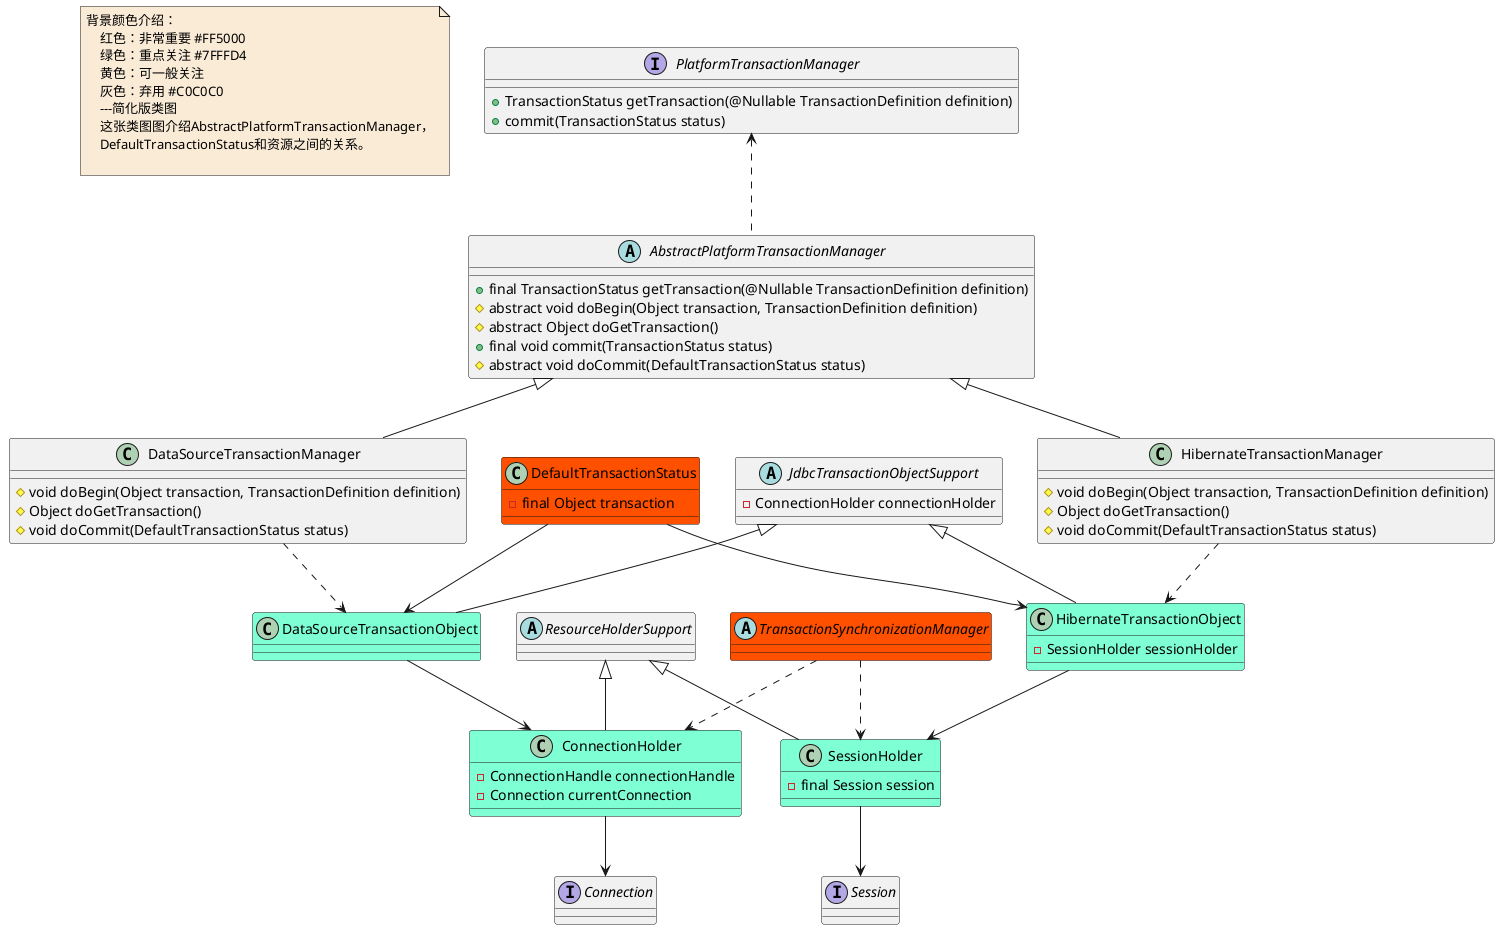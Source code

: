 @startuml

note  as N1 #FAEBD7
    背景颜色介绍：
        红色：非常重要 #FF5000
        绿色：重点关注 #7FFFD4
        黄色：可一般关注
        灰色：弃用 #C0C0C0
        ---简化版类图
        这张类图图介绍AbstractPlatformTransactionManager，
        DefaultTransactionStatus和资源之间的关系。

end note
interface PlatformTransactionManager
PlatformTransactionManager : +TransactionStatus getTransaction(@Nullable TransactionDefinition definition)
PlatformTransactionManager : +commit(TransactionStatus status)
abstract class AbstractPlatformTransactionManager
AbstractPlatformTransactionManager : +final TransactionStatus getTransaction(@Nullable TransactionDefinition definition)
AbstractPlatformTransactionManager : #abstract void doBegin(Object transaction, TransactionDefinition definition)
AbstractPlatformTransactionManager : #abstract Object doGetTransaction()
AbstractPlatformTransactionManager : +final void commit(TransactionStatus status)
AbstractPlatformTransactionManager : #abstract void doCommit(DefaultTransactionStatus status)
class DataSourceTransactionManager
DataSourceTransactionManager : #void doBegin(Object transaction, TransactionDefinition definition)
DataSourceTransactionManager : #Object doGetTransaction()
DataSourceTransactionManager : #void doCommit(DefaultTransactionStatus status)
class HibernateTransactionManager
HibernateTransactionManager : #void doBegin(Object transaction, TransactionDefinition definition)
HibernateTransactionManager : #Object doGetTransaction()
HibernateTransactionManager : #void doCommit(DefaultTransactionStatus status)

interface Connection

class DefaultTransactionStatus #FF5000
DefaultTransactionStatus : -final Object transaction

abstract class JdbcTransactionObjectSupport
JdbcTransactionObjectSupport : -ConnectionHolder connectionHolder
class DataSourceTransactionObject #7FFFD4
class HibernateTransactionObject #7FFFD4
HibernateTransactionObject : -SessionHolder sessionHolder


abstract class ResourceHolderSupport
class ConnectionHolder #7FFFD4
ConnectionHolder : -ConnectionHandle connectionHandle
ConnectionHolder : -Connection currentConnection
class SessionHolder #7FFFD4
SessionHolder : -final Session session

interface Session


abstract class TransactionSynchronizationManager #FF5000



AbstractPlatformTransactionManager <|-- DataSourceTransactionManager
AbstractPlatformTransactionManager <|-- HibernateTransactionManager

ConnectionHolder --> Connection

DataSourceTransactionManager ..> DataSourceTransactionObject


DataSourceTransactionObject --> ConnectionHolder

DefaultTransactionStatus -->  DataSourceTransactionObject
DefaultTransactionStatus -->  HibernateTransactionObject


JdbcTransactionObjectSupport <|-- DataSourceTransactionObject
JdbcTransactionObjectSupport <|-- HibernateTransactionObject


HibernateTransactionManager ..> HibernateTransactionObject


HibernateTransactionObject --> SessionHolder


PlatformTransactionManager <.. AbstractPlatformTransactionManager

ResourceHolderSupport <|-- ConnectionHolder
ResourceHolderSupport <|-- SessionHolder

TransactionSynchronizationManager ..> ConnectionHolder
TransactionSynchronizationManager ..> SessionHolder

SessionHolder --> Session

@enduml